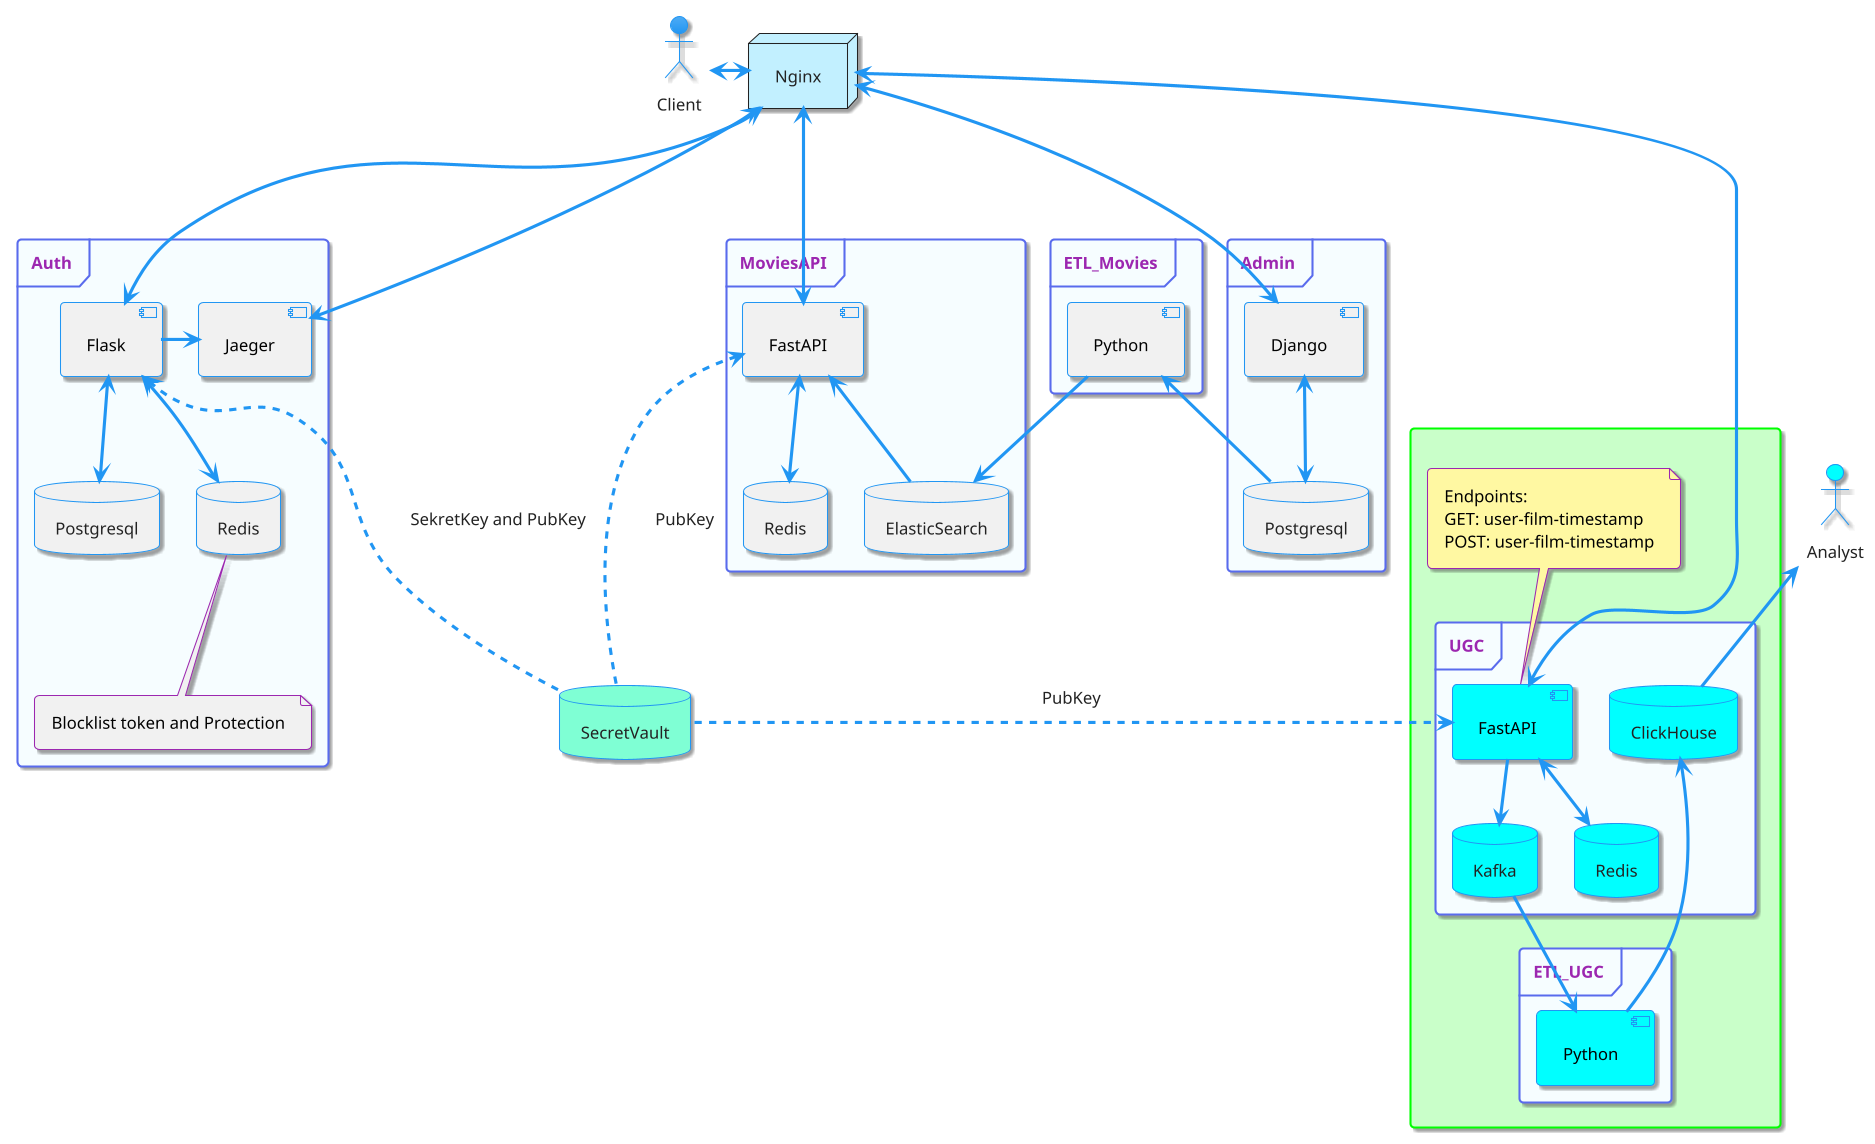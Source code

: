 @startuml as_is
!theme materia

skinparam default {
    FontName Arial
    FontSize 16
}

skinparam component {
    Style uml2
    BackgroundColor #f1f1f1
    FontColor #000
}

skinparam note {
    BackgroundColor #f1f1f1
    FontColor #000
}

skinparam database {
    BackgroundColor #f1f1f1
}

skinparam FrameBorderColor #596bed
skinparam FrameBackgroundColor #f6fdff
skinparam RectangleBorderColor #Lime
skinparam RectangleBackgroundColor #TECHNOLOGY

actor Client
actor Analyst #aqua
node Nginx #APPLICATION

database SecretVault #Aquamarine

frame Admin {
    component Django
    database Postgresql as AdminPostgres
}

frame MoviesAPI {
    database ElasticSearch
    database Redis as RedisCache
    component FastAPI as MoviesFastAPI
}

frame ETL_Movies {
    component Python as ETL_Postgres_Elastic
}

frame Auth {
    component Flask
    database Postgresql as AuthPostgres
    database Redis as AuthRedis
    component Jaeger

    note bottom of [AuthRedis]
        Blocklist token and Protection
    end note
}

rectangle {
    frame UGC {
        component FastAPI as UGC_FastAPI #aqua
        database Kafka #aqua
        database ClickHouse #aqua
        database Redis as UGC_Redis #aqua
    }
    
    note top of [UGC_FastAPI] #fff8a2
        Endpoints:
        GET: user-film-timestamp
        POST: user-film-timestamp
    end note

    frame ETL_UGC {
        component Python as ETL_Kafka_Click #aqua
    }
}

Client <-> Nginx
Nginx <---> Django
Django <-down-> AdminPostgres
ETL_Postgres_Elastic <-down- AdminPostgres
ETL_Postgres_Elastic -down-> ElasticSearch
Nginx <---> MoviesFastAPI
MoviesFastAPI <-down- ElasticSearch
MoviesFastAPI <-down-> RedisCache
Nginx <-down--> Flask
Flask <-down-> AuthPostgres
Flask <-down-> AuthRedis
Nginx <-down-> Jaeger
Flask -> Jaeger
Nginx <-----> UGC_FastAPI
UGC_FastAPI -down-> Kafka
UGC_FastAPI <-down-> UGC_Redis
ETL_Kafka_Click <-up- Kafka
ETL_Kafka_Click -up-> ClickHouse
Analyst <-- ClickHouse
Flask <.. SecretVault: SekretKey and PubKey
MoviesFastAPI <. SecretVault: PubKey
UGC_FastAPI <. SecretVault: PubKey

@enduml
